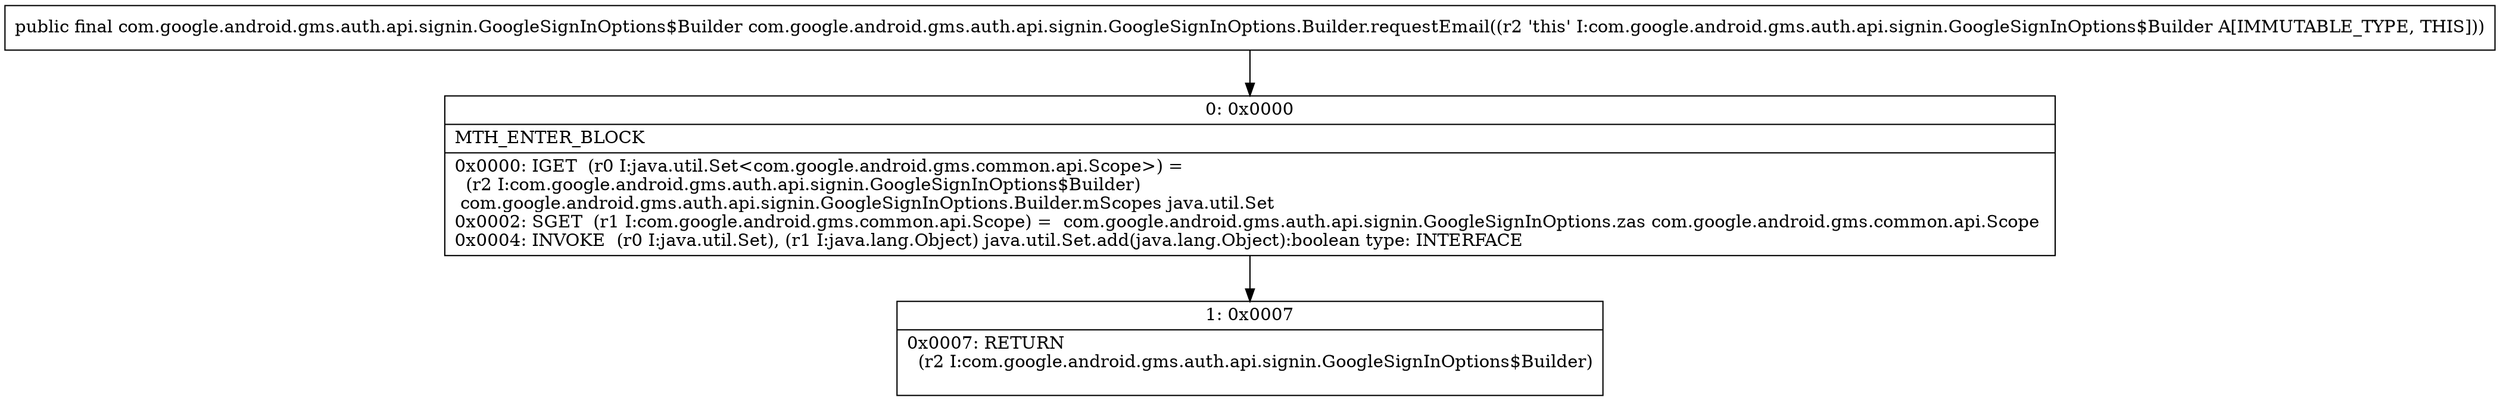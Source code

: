 digraph "CFG forcom.google.android.gms.auth.api.signin.GoogleSignInOptions.Builder.requestEmail()Lcom\/google\/android\/gms\/auth\/api\/signin\/GoogleSignInOptions$Builder;" {
Node_0 [shape=record,label="{0\:\ 0x0000|MTH_ENTER_BLOCK\l|0x0000: IGET  (r0 I:java.util.Set\<com.google.android.gms.common.api.Scope\>) = \l  (r2 I:com.google.android.gms.auth.api.signin.GoogleSignInOptions$Builder)\l com.google.android.gms.auth.api.signin.GoogleSignInOptions.Builder.mScopes java.util.Set \l0x0002: SGET  (r1 I:com.google.android.gms.common.api.Scope) =  com.google.android.gms.auth.api.signin.GoogleSignInOptions.zas com.google.android.gms.common.api.Scope \l0x0004: INVOKE  (r0 I:java.util.Set), (r1 I:java.lang.Object) java.util.Set.add(java.lang.Object):boolean type: INTERFACE \l}"];
Node_1 [shape=record,label="{1\:\ 0x0007|0x0007: RETURN  \l  (r2 I:com.google.android.gms.auth.api.signin.GoogleSignInOptions$Builder)\l \l}"];
MethodNode[shape=record,label="{public final com.google.android.gms.auth.api.signin.GoogleSignInOptions$Builder com.google.android.gms.auth.api.signin.GoogleSignInOptions.Builder.requestEmail((r2 'this' I:com.google.android.gms.auth.api.signin.GoogleSignInOptions$Builder A[IMMUTABLE_TYPE, THIS])) }"];
MethodNode -> Node_0;
Node_0 -> Node_1;
}

